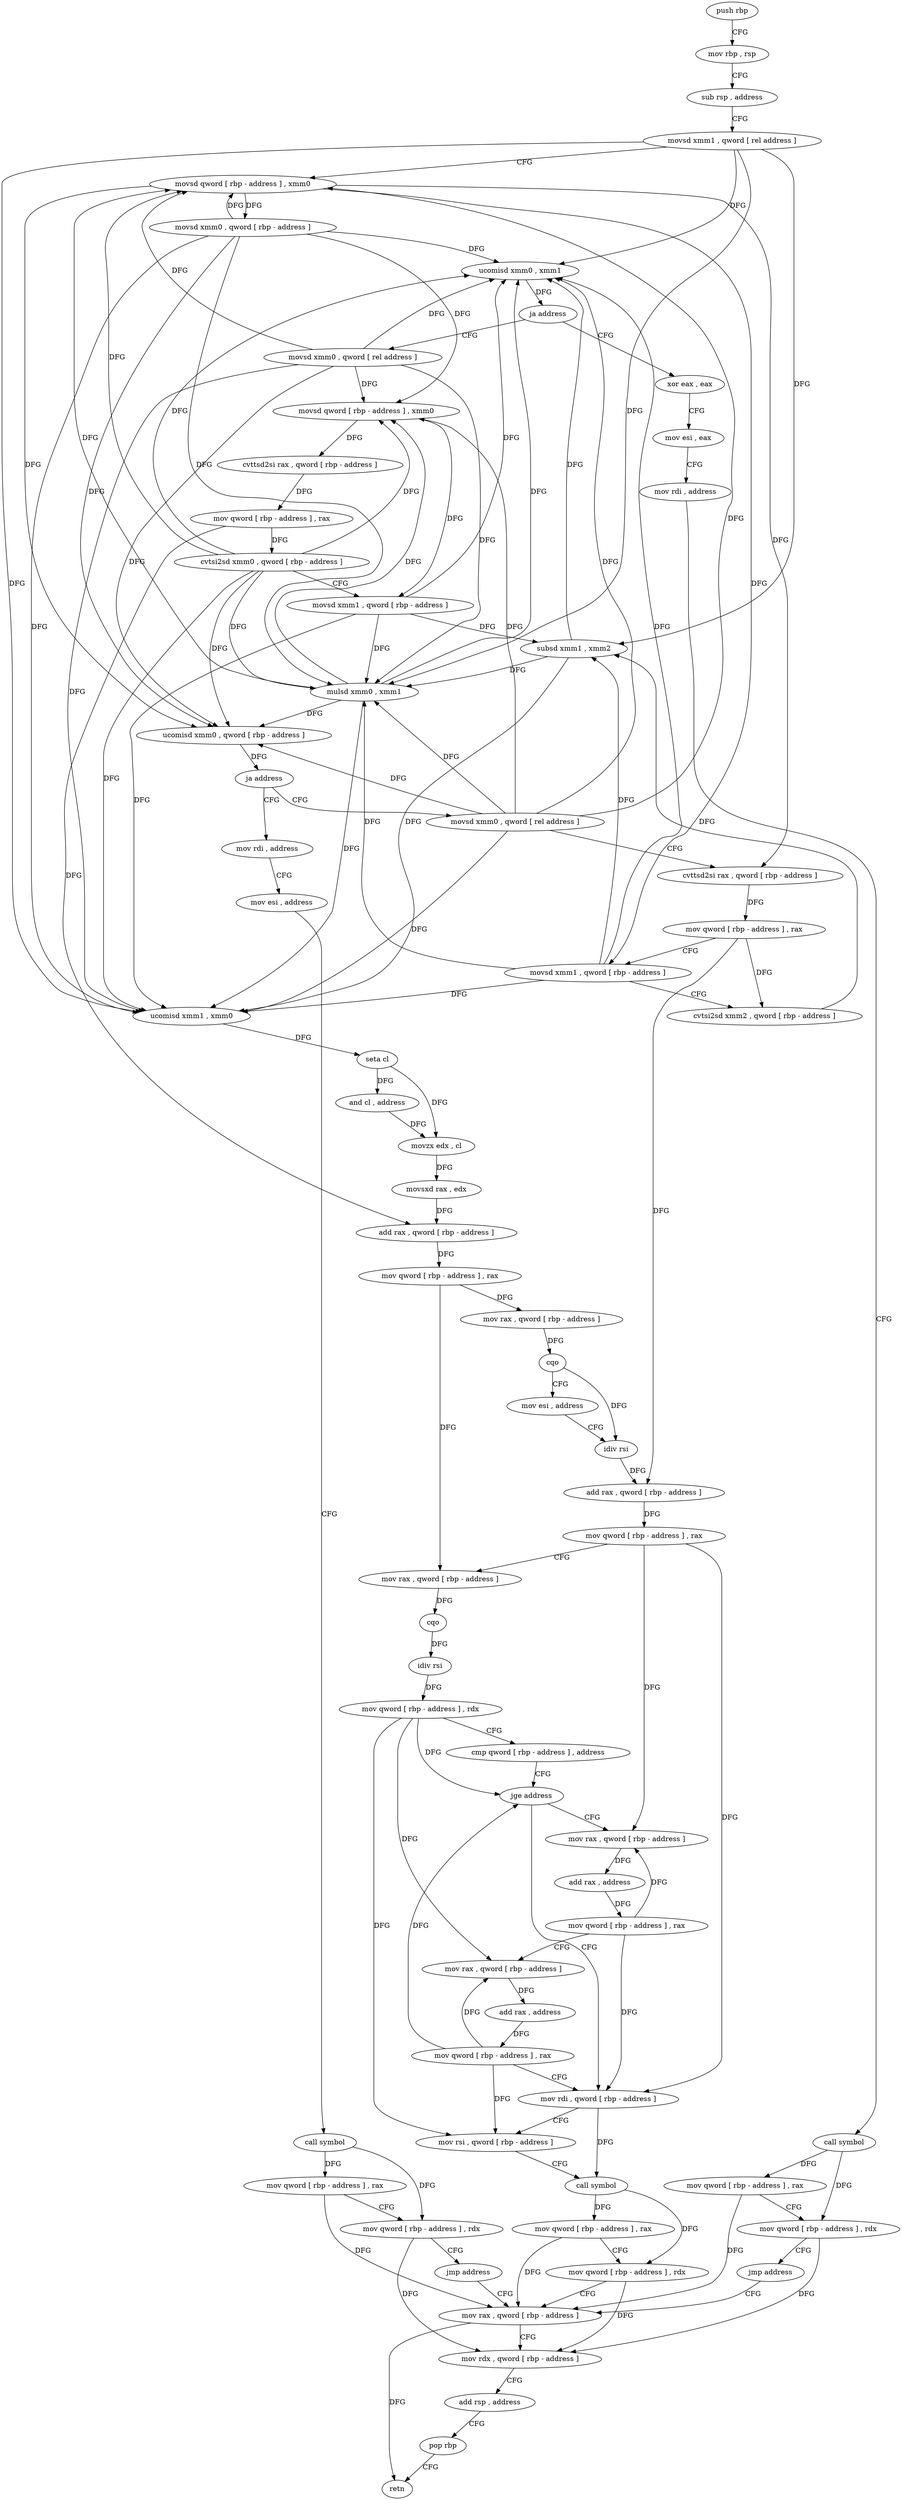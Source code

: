 digraph "func" {
"4235248" [label = "push rbp" ]
"4235249" [label = "mov rbp , rsp" ]
"4235252" [label = "sub rsp , address" ]
"4235256" [label = "movsd xmm1 , qword [ rel address ]" ]
"4235264" [label = "movsd qword [ rbp - address ] , xmm0" ]
"4235269" [label = "movsd xmm0 , qword [ rbp - address ]" ]
"4235274" [label = "ucomisd xmm0 , xmm1" ]
"4235278" [label = "ja address" ]
"4235316" [label = "movsd xmm0 , qword [ rel address ]" ]
"4235284" [label = "xor eax , eax" ]
"4235324" [label = "ucomisd xmm0 , qword [ rbp - address ]" ]
"4235329" [label = "ja address" ]
"4235368" [label = "movsd xmm0 , qword [ rel address ]" ]
"4235335" [label = "mov rdi , address" ]
"4235286" [label = "mov esi , eax" ]
"4235288" [label = "mov rdi , address" ]
"4235298" [label = "call symbol" ]
"4235303" [label = "mov qword [ rbp - address ] , rax" ]
"4235307" [label = "mov qword [ rbp - address ] , rdx" ]
"4235311" [label = "jmp address" ]
"4235550" [label = "mov rax , qword [ rbp - address ]" ]
"4235376" [label = "cvttsd2si rax , qword [ rbp - address ]" ]
"4235382" [label = "mov qword [ rbp - address ] , rax" ]
"4235386" [label = "movsd xmm1 , qword [ rbp - address ]" ]
"4235391" [label = "cvtsi2sd xmm2 , qword [ rbp - address ]" ]
"4235397" [label = "subsd xmm1 , xmm2" ]
"4235401" [label = "mulsd xmm0 , xmm1" ]
"4235405" [label = "movsd qword [ rbp - address ] , xmm0" ]
"4235410" [label = "cvttsd2si rax , qword [ rbp - address ]" ]
"4235416" [label = "mov qword [ rbp - address ] , rax" ]
"4235420" [label = "cvtsi2sd xmm0 , qword [ rbp - address ]" ]
"4235426" [label = "movsd xmm1 , qword [ rbp - address ]" ]
"4235431" [label = "ucomisd xmm1 , xmm0" ]
"4235435" [label = "seta cl" ]
"4235438" [label = "and cl , address" ]
"4235441" [label = "movzx edx , cl" ]
"4235444" [label = "movsxd rax , edx" ]
"4235447" [label = "add rax , qword [ rbp - address ]" ]
"4235451" [label = "mov qword [ rbp - address ] , rax" ]
"4235455" [label = "mov rax , qword [ rbp - address ]" ]
"4235459" [label = "cqo" ]
"4235461" [label = "mov esi , address" ]
"4235466" [label = "idiv rsi" ]
"4235469" [label = "add rax , qword [ rbp - address ]" ]
"4235473" [label = "mov qword [ rbp - address ] , rax" ]
"4235477" [label = "mov rax , qword [ rbp - address ]" ]
"4235481" [label = "cqo" ]
"4235483" [label = "idiv rsi" ]
"4235486" [label = "mov qword [ rbp - address ] , rdx" ]
"4235490" [label = "cmp qword [ rbp - address ] , address" ]
"4235495" [label = "jge address" ]
"4235529" [label = "mov rdi , qword [ rbp - address ]" ]
"4235501" [label = "mov rax , qword [ rbp - address ]" ]
"4235345" [label = "mov esi , address" ]
"4235350" [label = "call symbol" ]
"4235355" [label = "mov qword [ rbp - address ] , rax" ]
"4235359" [label = "mov qword [ rbp - address ] , rdx" ]
"4235363" [label = "jmp address" ]
"4235554" [label = "mov rdx , qword [ rbp - address ]" ]
"4235558" [label = "add rsp , address" ]
"4235562" [label = "pop rbp" ]
"4235563" [label = "retn" ]
"4235533" [label = "mov rsi , qword [ rbp - address ]" ]
"4235537" [label = "call symbol" ]
"4235542" [label = "mov qword [ rbp - address ] , rax" ]
"4235546" [label = "mov qword [ rbp - address ] , rdx" ]
"4235505" [label = "add rax , address" ]
"4235511" [label = "mov qword [ rbp - address ] , rax" ]
"4235515" [label = "mov rax , qword [ rbp - address ]" ]
"4235519" [label = "add rax , address" ]
"4235525" [label = "mov qword [ rbp - address ] , rax" ]
"4235248" -> "4235249" [ label = "CFG" ]
"4235249" -> "4235252" [ label = "CFG" ]
"4235252" -> "4235256" [ label = "CFG" ]
"4235256" -> "4235264" [ label = "CFG" ]
"4235256" -> "4235274" [ label = "DFG" ]
"4235256" -> "4235397" [ label = "DFG" ]
"4235256" -> "4235401" [ label = "DFG" ]
"4235256" -> "4235431" [ label = "DFG" ]
"4235264" -> "4235269" [ label = "DFG" ]
"4235264" -> "4235324" [ label = "DFG" ]
"4235264" -> "4235376" [ label = "DFG" ]
"4235264" -> "4235386" [ label = "DFG" ]
"4235269" -> "4235274" [ label = "DFG" ]
"4235269" -> "4235264" [ label = "DFG" ]
"4235269" -> "4235324" [ label = "DFG" ]
"4235269" -> "4235401" [ label = "DFG" ]
"4235269" -> "4235405" [ label = "DFG" ]
"4235269" -> "4235431" [ label = "DFG" ]
"4235274" -> "4235278" [ label = "DFG" ]
"4235278" -> "4235316" [ label = "CFG" ]
"4235278" -> "4235284" [ label = "CFG" ]
"4235316" -> "4235324" [ label = "DFG" ]
"4235316" -> "4235264" [ label = "DFG" ]
"4235316" -> "4235274" [ label = "DFG" ]
"4235316" -> "4235401" [ label = "DFG" ]
"4235316" -> "4235405" [ label = "DFG" ]
"4235316" -> "4235431" [ label = "DFG" ]
"4235284" -> "4235286" [ label = "CFG" ]
"4235324" -> "4235329" [ label = "DFG" ]
"4235329" -> "4235368" [ label = "CFG" ]
"4235329" -> "4235335" [ label = "CFG" ]
"4235368" -> "4235376" [ label = "CFG" ]
"4235368" -> "4235264" [ label = "DFG" ]
"4235368" -> "4235274" [ label = "DFG" ]
"4235368" -> "4235324" [ label = "DFG" ]
"4235368" -> "4235401" [ label = "DFG" ]
"4235368" -> "4235405" [ label = "DFG" ]
"4235368" -> "4235431" [ label = "DFG" ]
"4235335" -> "4235345" [ label = "CFG" ]
"4235286" -> "4235288" [ label = "CFG" ]
"4235288" -> "4235298" [ label = "CFG" ]
"4235298" -> "4235303" [ label = "DFG" ]
"4235298" -> "4235307" [ label = "DFG" ]
"4235303" -> "4235307" [ label = "CFG" ]
"4235303" -> "4235550" [ label = "DFG" ]
"4235307" -> "4235311" [ label = "CFG" ]
"4235307" -> "4235554" [ label = "DFG" ]
"4235311" -> "4235550" [ label = "CFG" ]
"4235550" -> "4235554" [ label = "CFG" ]
"4235550" -> "4235563" [ label = "DFG" ]
"4235376" -> "4235382" [ label = "DFG" ]
"4235382" -> "4235386" [ label = "CFG" ]
"4235382" -> "4235391" [ label = "DFG" ]
"4235382" -> "4235469" [ label = "DFG" ]
"4235386" -> "4235391" [ label = "CFG" ]
"4235386" -> "4235274" [ label = "DFG" ]
"4235386" -> "4235397" [ label = "DFG" ]
"4235386" -> "4235401" [ label = "DFG" ]
"4235386" -> "4235431" [ label = "DFG" ]
"4235391" -> "4235397" [ label = "DFG" ]
"4235397" -> "4235401" [ label = "DFG" ]
"4235397" -> "4235274" [ label = "DFG" ]
"4235397" -> "4235431" [ label = "DFG" ]
"4235401" -> "4235405" [ label = "DFG" ]
"4235401" -> "4235264" [ label = "DFG" ]
"4235401" -> "4235274" [ label = "DFG" ]
"4235401" -> "4235324" [ label = "DFG" ]
"4235401" -> "4235431" [ label = "DFG" ]
"4235405" -> "4235410" [ label = "DFG" ]
"4235405" -> "4235426" [ label = "DFG" ]
"4235410" -> "4235416" [ label = "DFG" ]
"4235416" -> "4235420" [ label = "DFG" ]
"4235416" -> "4235447" [ label = "DFG" ]
"4235420" -> "4235426" [ label = "CFG" ]
"4235420" -> "4235264" [ label = "DFG" ]
"4235420" -> "4235405" [ label = "DFG" ]
"4235420" -> "4235274" [ label = "DFG" ]
"4235420" -> "4235324" [ label = "DFG" ]
"4235420" -> "4235401" [ label = "DFG" ]
"4235420" -> "4235431" [ label = "DFG" ]
"4235426" -> "4235431" [ label = "DFG" ]
"4235426" -> "4235274" [ label = "DFG" ]
"4235426" -> "4235401" [ label = "DFG" ]
"4235426" -> "4235397" [ label = "DFG" ]
"4235431" -> "4235435" [ label = "DFG" ]
"4235435" -> "4235438" [ label = "DFG" ]
"4235435" -> "4235441" [ label = "DFG" ]
"4235438" -> "4235441" [ label = "DFG" ]
"4235441" -> "4235444" [ label = "DFG" ]
"4235444" -> "4235447" [ label = "DFG" ]
"4235447" -> "4235451" [ label = "DFG" ]
"4235451" -> "4235455" [ label = "DFG" ]
"4235451" -> "4235477" [ label = "DFG" ]
"4235455" -> "4235459" [ label = "DFG" ]
"4235459" -> "4235461" [ label = "CFG" ]
"4235459" -> "4235466" [ label = "DFG" ]
"4235461" -> "4235466" [ label = "CFG" ]
"4235466" -> "4235469" [ label = "DFG" ]
"4235469" -> "4235473" [ label = "DFG" ]
"4235473" -> "4235477" [ label = "CFG" ]
"4235473" -> "4235529" [ label = "DFG" ]
"4235473" -> "4235501" [ label = "DFG" ]
"4235477" -> "4235481" [ label = "DFG" ]
"4235481" -> "4235483" [ label = "DFG" ]
"4235483" -> "4235486" [ label = "DFG" ]
"4235486" -> "4235490" [ label = "CFG" ]
"4235486" -> "4235495" [ label = "DFG" ]
"4235486" -> "4235533" [ label = "DFG" ]
"4235486" -> "4235515" [ label = "DFG" ]
"4235490" -> "4235495" [ label = "CFG" ]
"4235495" -> "4235529" [ label = "CFG" ]
"4235495" -> "4235501" [ label = "CFG" ]
"4235529" -> "4235533" [ label = "CFG" ]
"4235529" -> "4235537" [ label = "DFG" ]
"4235501" -> "4235505" [ label = "DFG" ]
"4235345" -> "4235350" [ label = "CFG" ]
"4235350" -> "4235355" [ label = "DFG" ]
"4235350" -> "4235359" [ label = "DFG" ]
"4235355" -> "4235359" [ label = "CFG" ]
"4235355" -> "4235550" [ label = "DFG" ]
"4235359" -> "4235363" [ label = "CFG" ]
"4235359" -> "4235554" [ label = "DFG" ]
"4235363" -> "4235550" [ label = "CFG" ]
"4235554" -> "4235558" [ label = "CFG" ]
"4235558" -> "4235562" [ label = "CFG" ]
"4235562" -> "4235563" [ label = "CFG" ]
"4235533" -> "4235537" [ label = "CFG" ]
"4235537" -> "4235542" [ label = "DFG" ]
"4235537" -> "4235546" [ label = "DFG" ]
"4235542" -> "4235546" [ label = "CFG" ]
"4235542" -> "4235550" [ label = "DFG" ]
"4235546" -> "4235550" [ label = "CFG" ]
"4235546" -> "4235554" [ label = "DFG" ]
"4235505" -> "4235511" [ label = "DFG" ]
"4235511" -> "4235515" [ label = "CFG" ]
"4235511" -> "4235529" [ label = "DFG" ]
"4235511" -> "4235501" [ label = "DFG" ]
"4235515" -> "4235519" [ label = "DFG" ]
"4235519" -> "4235525" [ label = "DFG" ]
"4235525" -> "4235529" [ label = "CFG" ]
"4235525" -> "4235495" [ label = "DFG" ]
"4235525" -> "4235533" [ label = "DFG" ]
"4235525" -> "4235515" [ label = "DFG" ]
}
